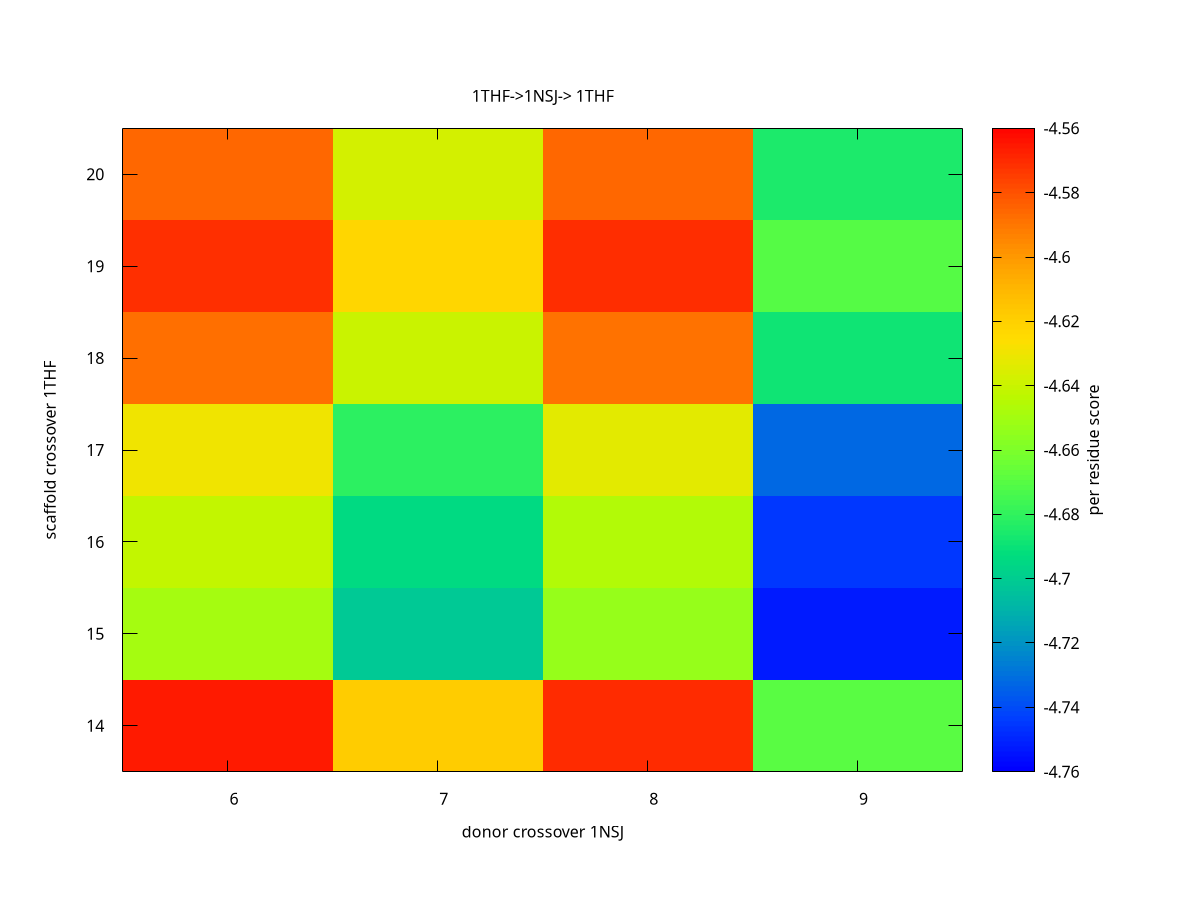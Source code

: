 # BCL generated heatmap
set terminal png enhanced transparent font "Arial,12" size 1080,800
set output "example/example_files/output/biol/1nsj_1thf_combi/donor1_score_heatmap.png"
set encoding iso_8859_1
set view map
set title "1THF->1NSJ-> 1THF"
unset key

set xlabel "donor crossover 1NSJ"
set xrange [ -0.5 : 3.5 ]
set xtics rotate by 0 ("    6 " 0, "    7 " 1, "    8 " 2, "    9 " 3)
set ylabel "scaffold crossover 1THF"
set yrange [ -0.5 : 6.5 ]
set ytics ("   14 " 0, "   15 " 1, "   16 " 2, "   17 " 3, "   18 " 4, "   19 " 5, "   20 " 6)
set cblabel "per residue score"
set cbrange [ * : * ]
#set cbtics 1
#set format cb "%3.1f"

set palette rgbformulae 22, 13, -31
#set palette rgbformulae 3, 11, 6 # green-red-violet
#set palette rgbformulae 30,31,32 # color printable on gray (black-blue-violet-yellow-white)
#set palette rgbformulae 33,13,10 # rainbow (blue-green-yellow-red)
set object rect from 2.5,6.5 to 3.5,7.5  front fillcolor rgb "black" fs empty border 0 linewidth 0.9
splot '-' using 1:2:3 with image
# number x values 4
# number y values 7
0	0 	-4.56654
1	0 	-4.61907
2	0 	-4.57085
3	0 	-4.67009

0	1 	-4.65024
1	1 	-4.70225
2	1 	-4.65415
3	1 	-4.75351

0	2 	-4.64271
1	2 	-4.69481
2	2 	-4.64677
3	2 	-4.74609

0	3 	-4.63046
1	3 	-4.68186
2	3 	-4.63405
3	3 	-4.73312

0	4 	-4.58878
1	4 	-4.64079
2	4 	-4.58958
3	4 	-4.68945

0	5 	-4.5718
1	5 	-4.6233
2	5 	-4.57138
3	5 	-4.67105

0	6 	-4.58644
1	6 	-4.63812
2	6 	-4.58641
3	6 	-4.68612

e
